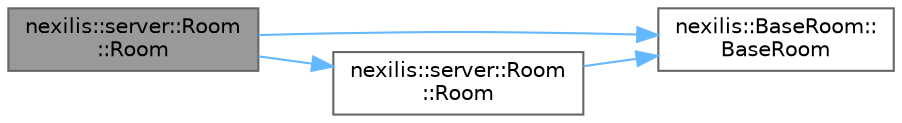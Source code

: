 digraph "nexilis::server::Room::Room"
{
 // LATEX_PDF_SIZE
  bgcolor="transparent";
  edge [fontname=Helvetica,fontsize=10,labelfontname=Helvetica,labelfontsize=10];
  node [fontname=Helvetica,fontsize=10,shape=box,height=0.2,width=0.4];
  rankdir="LR";
  Node1 [id="Node000001",label="nexilis::server::Room\l::Room",height=0.2,width=0.4,color="gray40", fillcolor="grey60", style="filled", fontcolor="black",tooltip="Move constructor."];
  Node1 -> Node2 [id="edge1_Node000001_Node000002",color="steelblue1",style="solid",tooltip=" "];
  Node2 [id="Node000002",label="nexilis::BaseRoom::\lBaseRoom",height=0.2,width=0.4,color="grey40", fillcolor="white", style="filled",URL="$da/d49/classnexilis_1_1BaseRoom.html#af07e2b514f1b716c5a243389abc3f848",tooltip="Constructor."];
  Node1 -> Node3 [id="edge2_Node000001_Node000003",color="steelblue1",style="solid",tooltip=" "];
  Node3 [id="Node000003",label="nexilis::server::Room\l::Room",height=0.2,width=0.4,color="grey40", fillcolor="white", style="filled",URL="$d1/d01/classnexilis_1_1server_1_1Room.html#a012f91530eafea5e7a36c9b9198057df",tooltip="Constructor."];
  Node3 -> Node2 [id="edge3_Node000003_Node000002",color="steelblue1",style="solid",tooltip=" "];
}
